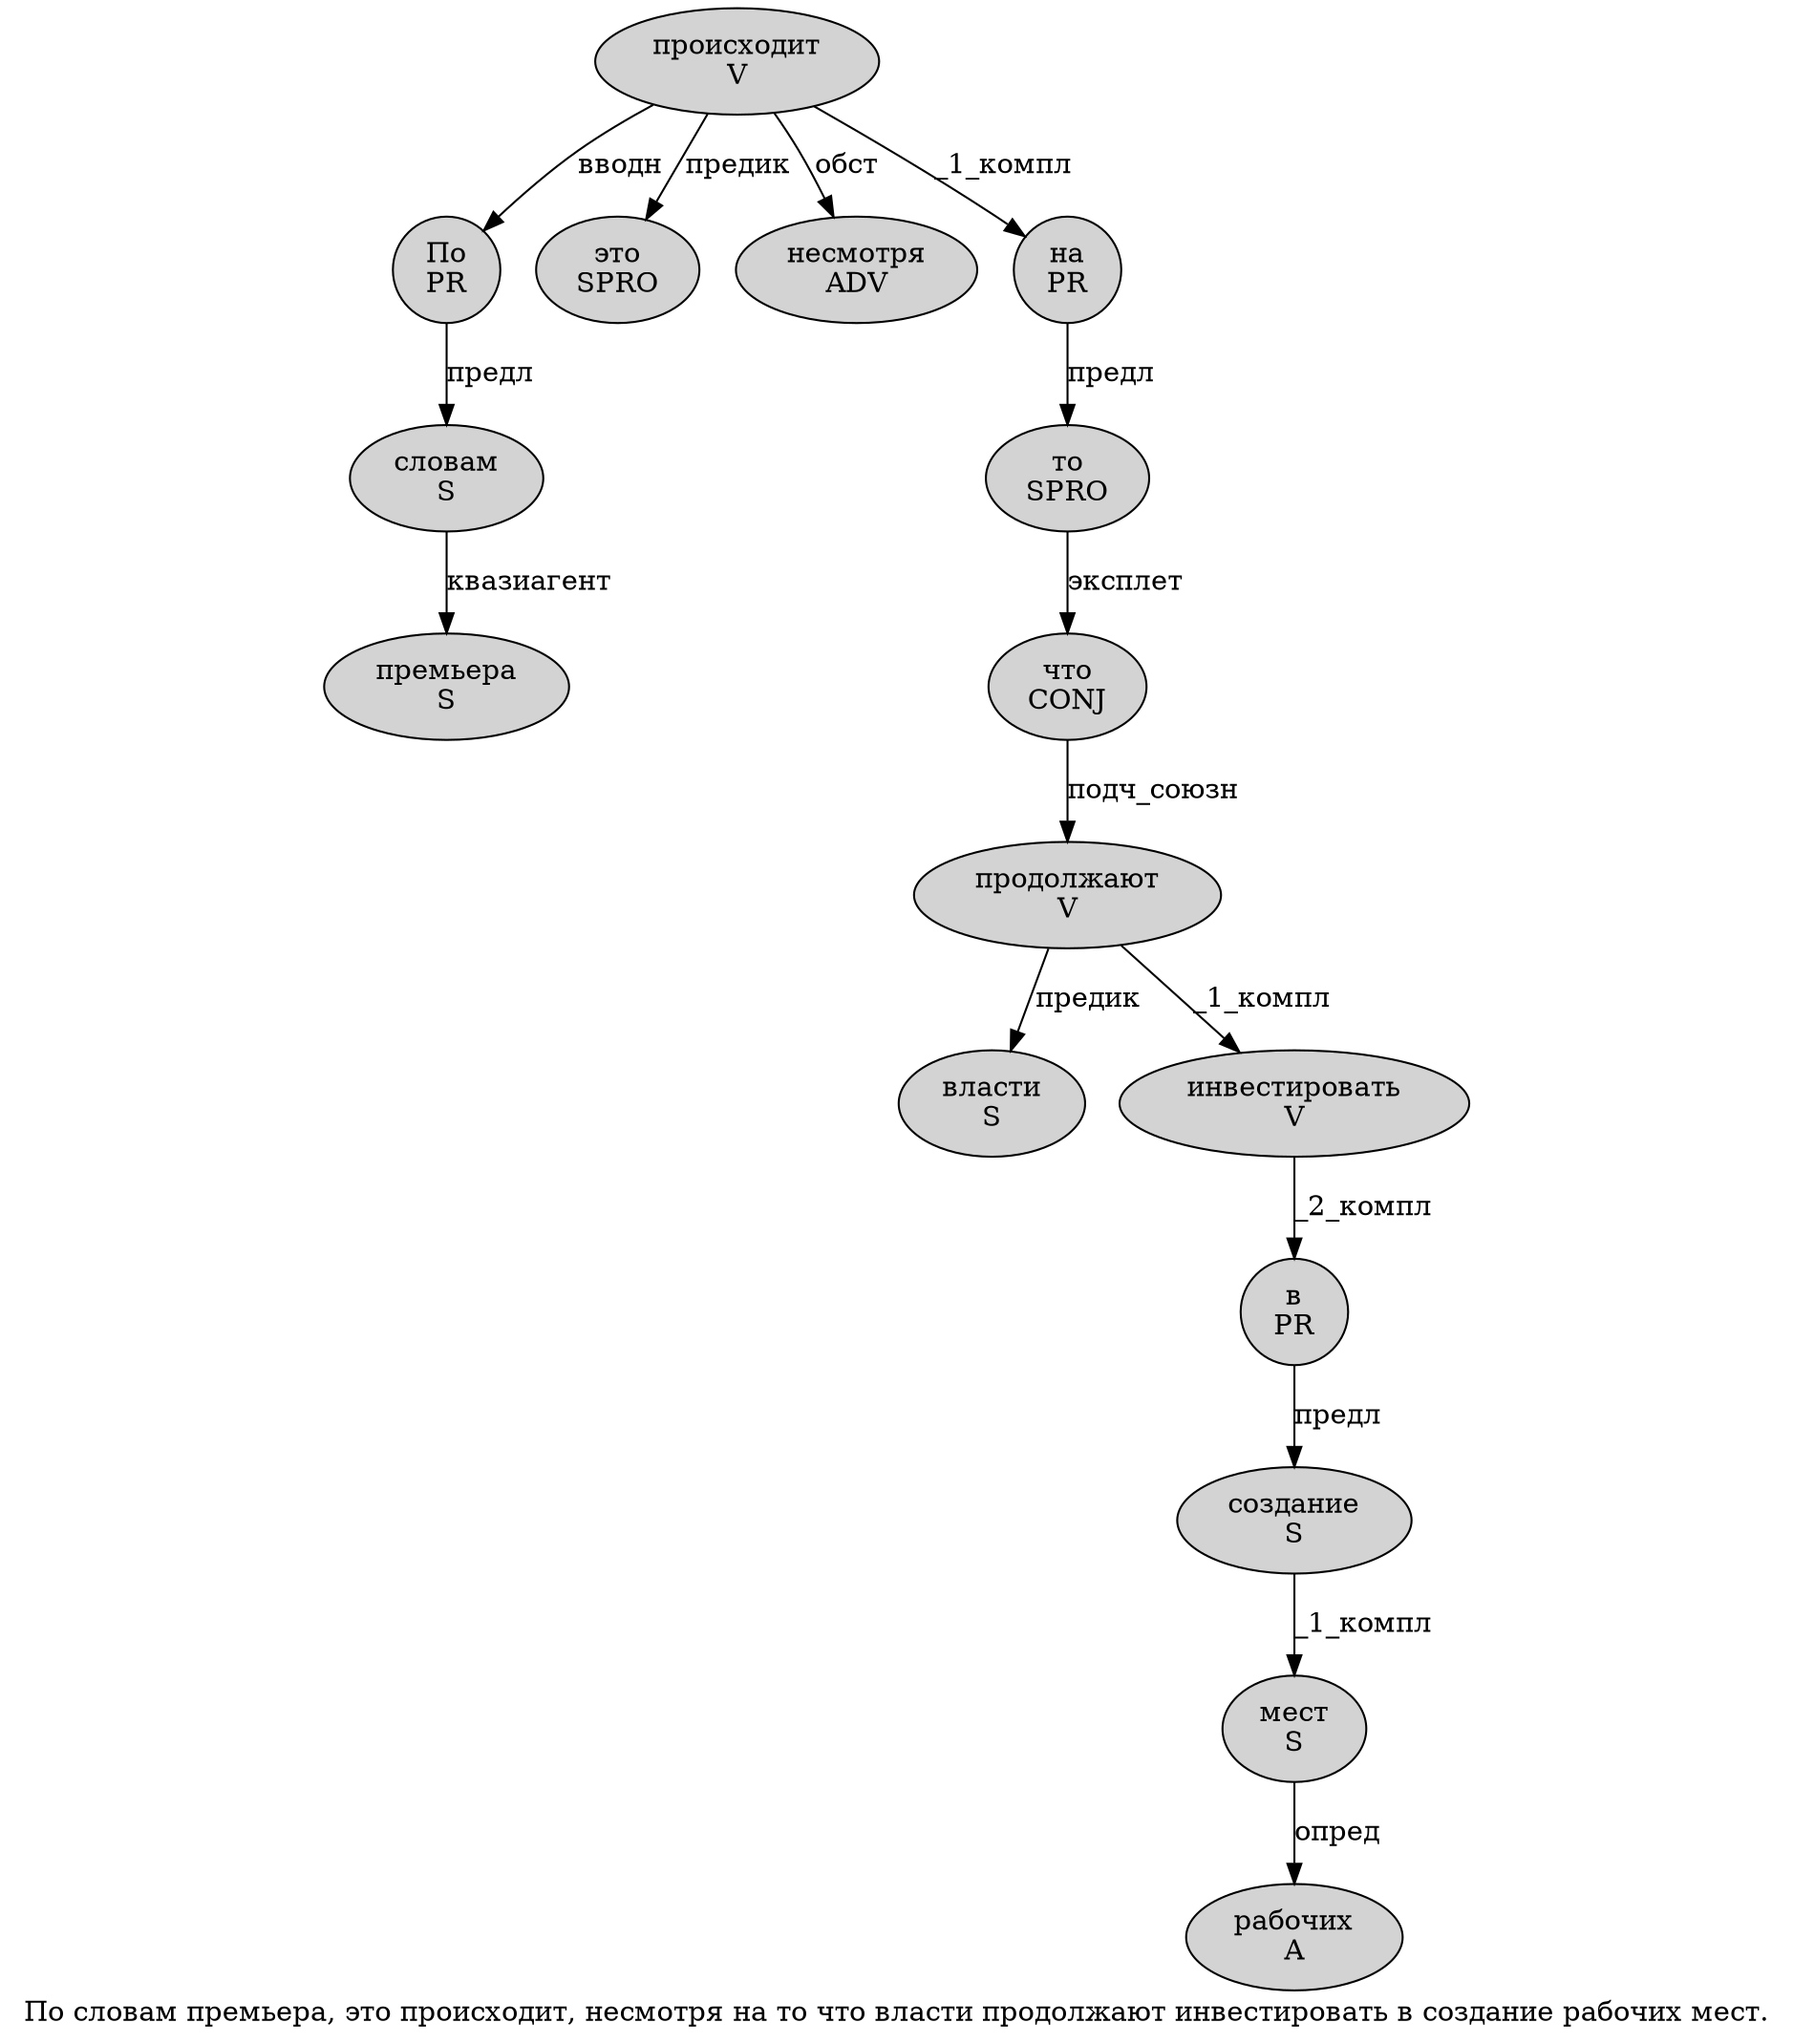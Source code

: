 digraph SENTENCE_916 {
	graph [label="По словам премьера, это происходит, несмотря на то что власти продолжают инвестировать в создание рабочих мест."]
	node [style=filled]
		0 [label="По
PR" color="" fillcolor=lightgray penwidth=1 shape=ellipse]
		1 [label="словам
S" color="" fillcolor=lightgray penwidth=1 shape=ellipse]
		2 [label="премьера
S" color="" fillcolor=lightgray penwidth=1 shape=ellipse]
		4 [label="это
SPRO" color="" fillcolor=lightgray penwidth=1 shape=ellipse]
		5 [label="происходит
V" color="" fillcolor=lightgray penwidth=1 shape=ellipse]
		7 [label="несмотря
ADV" color="" fillcolor=lightgray penwidth=1 shape=ellipse]
		8 [label="на
PR" color="" fillcolor=lightgray penwidth=1 shape=ellipse]
		9 [label="то
SPRO" color="" fillcolor=lightgray penwidth=1 shape=ellipse]
		10 [label="что
CONJ" color="" fillcolor=lightgray penwidth=1 shape=ellipse]
		11 [label="власти
S" color="" fillcolor=lightgray penwidth=1 shape=ellipse]
		12 [label="продолжают
V" color="" fillcolor=lightgray penwidth=1 shape=ellipse]
		13 [label="инвестировать
V" color="" fillcolor=lightgray penwidth=1 shape=ellipse]
		14 [label="в
PR" color="" fillcolor=lightgray penwidth=1 shape=ellipse]
		15 [label="создание
S" color="" fillcolor=lightgray penwidth=1 shape=ellipse]
		16 [label="рабочих
A" color="" fillcolor=lightgray penwidth=1 shape=ellipse]
		17 [label="мест
S" color="" fillcolor=lightgray penwidth=1 shape=ellipse]
			10 -> 12 [label="подч_союзн"]
			12 -> 11 [label="предик"]
			12 -> 13 [label="_1_компл"]
			13 -> 14 [label="_2_компл"]
			17 -> 16 [label="опред"]
			15 -> 17 [label="_1_компл"]
			5 -> 0 [label="вводн"]
			5 -> 4 [label="предик"]
			5 -> 7 [label="обст"]
			5 -> 8 [label="_1_компл"]
			8 -> 9 [label="предл"]
			9 -> 10 [label="эксплет"]
			0 -> 1 [label="предл"]
			1 -> 2 [label="квазиагент"]
			14 -> 15 [label="предл"]
}